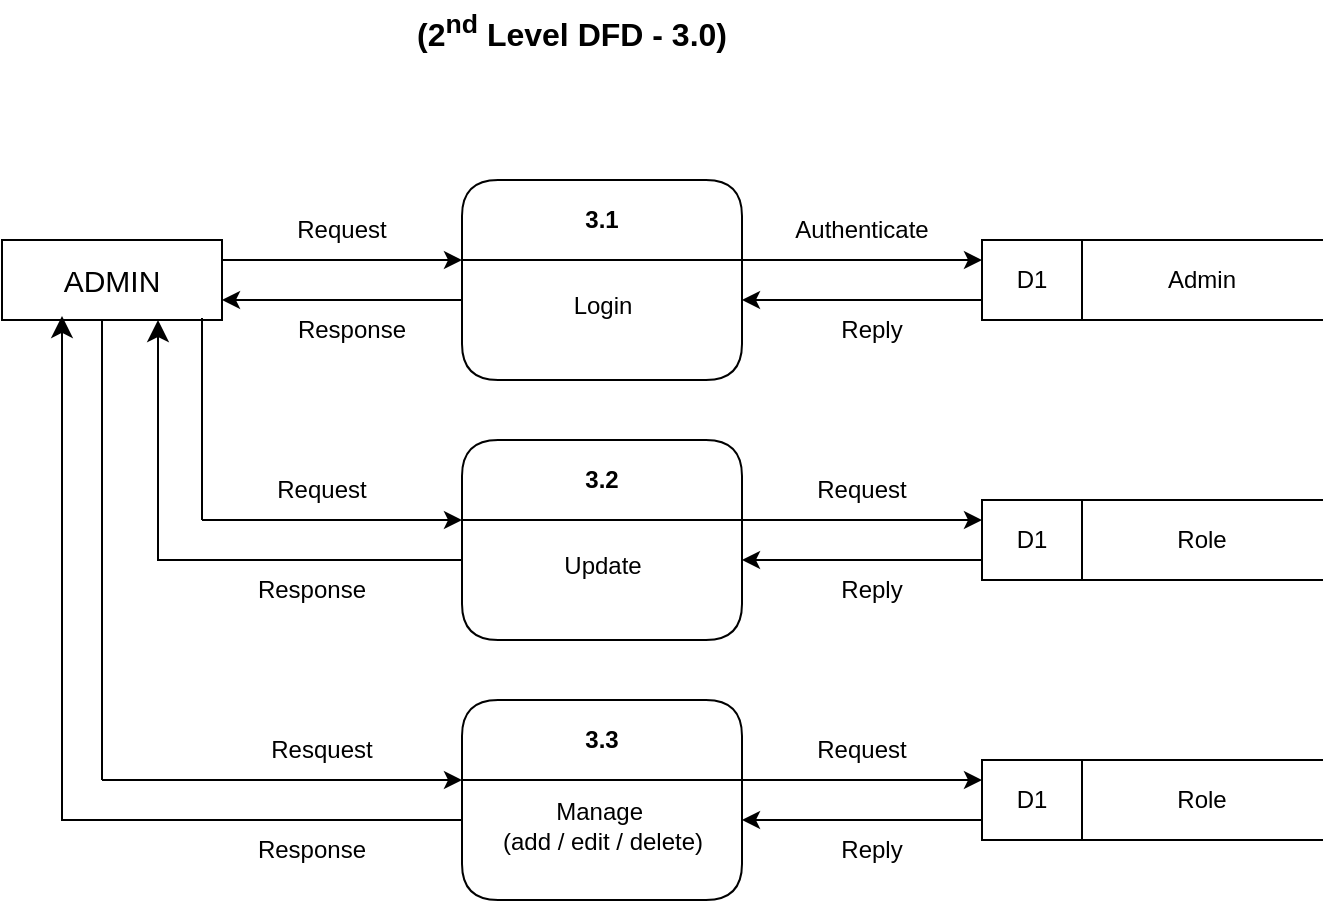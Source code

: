 <mxfile version="24.3.1" type="github">
  <diagram name="Page-1" id="gWfjFC37iMFcPrrwXP4c">
    <mxGraphModel dx="1259" dy="686" grid="1" gridSize="10" guides="1" tooltips="1" connect="1" arrows="1" fold="1" page="1" pageScale="1" pageWidth="850" pageHeight="1100" math="0" shadow="0">
      <root>
        <mxCell id="0" />
        <mxCell id="1" parent="0" />
        <mxCell id="qCoEIeBvlTeJh-J5-XWx-1" value="Admin" style="shape=partialRectangle;whiteSpace=wrap;html=1;left=0;right=0;fillColor=none;" vertex="1" parent="1">
          <mxGeometry x="630" y="130" width="120" height="40" as="geometry" />
        </mxCell>
        <mxCell id="qCoEIeBvlTeJh-J5-XWx-2" value="D1" style="rounded=0;whiteSpace=wrap;html=1;" vertex="1" parent="1">
          <mxGeometry x="580" y="130" width="50" height="40" as="geometry" />
        </mxCell>
        <mxCell id="qCoEIeBvlTeJh-J5-XWx-3" value="3.1" style="swimlane;whiteSpace=wrap;html=1;rounded=1;startSize=40;" vertex="1" parent="1">
          <mxGeometry x="320" y="100" width="140" height="100" as="geometry" />
        </mxCell>
        <mxCell id="qCoEIeBvlTeJh-J5-XWx-4" value="Login" style="text;html=1;align=center;verticalAlign=middle;resizable=0;points=[];autosize=1;strokeColor=none;fillColor=none;" vertex="1" parent="1">
          <mxGeometry x="365" y="148" width="50" height="30" as="geometry" />
        </mxCell>
        <mxCell id="qCoEIeBvlTeJh-J5-XWx-5" value="" style="endArrow=classic;html=1;rounded=0;entryX=0;entryY=0.25;entryDx=0;entryDy=0;" edge="1" parent="1" target="qCoEIeBvlTeJh-J5-XWx-2">
          <mxGeometry width="50" height="50" relative="1" as="geometry">
            <mxPoint x="460" y="140" as="sourcePoint" />
            <mxPoint x="510" y="90" as="targetPoint" />
          </mxGeometry>
        </mxCell>
        <mxCell id="qCoEIeBvlTeJh-J5-XWx-6" value="&lt;font style=&quot;font-size: 15px;&quot;&gt;ADMIN&lt;/font&gt;" style="rounded=0;whiteSpace=wrap;html=1;" vertex="1" parent="1">
          <mxGeometry x="90" y="130" width="110" height="40" as="geometry" />
        </mxCell>
        <mxCell id="qCoEIeBvlTeJh-J5-XWx-7" value="" style="endArrow=classic;html=1;rounded=0;entryX=0;entryY=0.25;entryDx=0;entryDy=0;" edge="1" parent="1">
          <mxGeometry width="50" height="50" relative="1" as="geometry">
            <mxPoint x="200" y="140" as="sourcePoint" />
            <mxPoint x="320" y="140" as="targetPoint" />
          </mxGeometry>
        </mxCell>
        <mxCell id="qCoEIeBvlTeJh-J5-XWx-8" value="" style="endArrow=classic;html=1;rounded=0;" edge="1" parent="1">
          <mxGeometry width="50" height="50" relative="1" as="geometry">
            <mxPoint x="580" y="160" as="sourcePoint" />
            <mxPoint x="460" y="160" as="targetPoint" />
          </mxGeometry>
        </mxCell>
        <mxCell id="qCoEIeBvlTeJh-J5-XWx-9" value="" style="endArrow=classic;html=1;rounded=0;" edge="1" parent="1">
          <mxGeometry width="50" height="50" relative="1" as="geometry">
            <mxPoint x="320" y="160" as="sourcePoint" />
            <mxPoint x="200" y="160" as="targetPoint" />
          </mxGeometry>
        </mxCell>
        <mxCell id="qCoEIeBvlTeJh-J5-XWx-10" value="Request" style="text;html=1;align=center;verticalAlign=middle;whiteSpace=wrap;rounded=0;" vertex="1" parent="1">
          <mxGeometry x="230" y="110" width="60" height="30" as="geometry" />
        </mxCell>
        <mxCell id="qCoEIeBvlTeJh-J5-XWx-11" value="Authenticate" style="text;html=1;align=center;verticalAlign=middle;whiteSpace=wrap;rounded=0;" vertex="1" parent="1">
          <mxGeometry x="480" y="110" width="80" height="30" as="geometry" />
        </mxCell>
        <mxCell id="qCoEIeBvlTeJh-J5-XWx-12" value="Response" style="text;html=1;align=center;verticalAlign=middle;whiteSpace=wrap;rounded=0;" vertex="1" parent="1">
          <mxGeometry x="230" y="160" width="70" height="30" as="geometry" />
        </mxCell>
        <mxCell id="qCoEIeBvlTeJh-J5-XWx-13" value="Reply" style="text;html=1;align=center;verticalAlign=middle;whiteSpace=wrap;rounded=0;" vertex="1" parent="1">
          <mxGeometry x="490" y="160" width="70" height="30" as="geometry" />
        </mxCell>
        <mxCell id="qCoEIeBvlTeJh-J5-XWx-14" value="Role" style="shape=partialRectangle;whiteSpace=wrap;html=1;left=0;right=0;fillColor=none;" vertex="1" parent="1">
          <mxGeometry x="630" y="260" width="120" height="40" as="geometry" />
        </mxCell>
        <mxCell id="qCoEIeBvlTeJh-J5-XWx-15" value="D1" style="rounded=0;whiteSpace=wrap;html=1;" vertex="1" parent="1">
          <mxGeometry x="580" y="260" width="50" height="40" as="geometry" />
        </mxCell>
        <mxCell id="qCoEIeBvlTeJh-J5-XWx-16" value="3.2" style="swimlane;whiteSpace=wrap;html=1;rounded=1;startSize=40;" vertex="1" parent="1">
          <mxGeometry x="320" y="230" width="140" height="100" as="geometry" />
        </mxCell>
        <mxCell id="qCoEIeBvlTeJh-J5-XWx-17" value="Update" style="text;html=1;align=center;verticalAlign=middle;resizable=0;points=[];autosize=1;strokeColor=none;fillColor=none;" vertex="1" parent="1">
          <mxGeometry x="360" y="278" width="60" height="30" as="geometry" />
        </mxCell>
        <mxCell id="qCoEIeBvlTeJh-J5-XWx-18" value="" style="endArrow=classic;html=1;rounded=0;entryX=0;entryY=0.25;entryDx=0;entryDy=0;" edge="1" parent="1" target="qCoEIeBvlTeJh-J5-XWx-15">
          <mxGeometry width="50" height="50" relative="1" as="geometry">
            <mxPoint x="460" y="270" as="sourcePoint" />
            <mxPoint x="510" y="220" as="targetPoint" />
          </mxGeometry>
        </mxCell>
        <mxCell id="qCoEIeBvlTeJh-J5-XWx-19" value="" style="endArrow=classic;html=1;rounded=0;" edge="1" parent="1">
          <mxGeometry width="50" height="50" relative="1" as="geometry">
            <mxPoint x="580" y="290" as="sourcePoint" />
            <mxPoint x="460" y="290" as="targetPoint" />
          </mxGeometry>
        </mxCell>
        <mxCell id="qCoEIeBvlTeJh-J5-XWx-20" value="Request" style="text;html=1;align=center;verticalAlign=middle;whiteSpace=wrap;rounded=0;" vertex="1" parent="1">
          <mxGeometry x="480" y="240" width="80" height="30" as="geometry" />
        </mxCell>
        <mxCell id="qCoEIeBvlTeJh-J5-XWx-21" value="Reply" style="text;html=1;align=center;verticalAlign=middle;whiteSpace=wrap;rounded=0;" vertex="1" parent="1">
          <mxGeometry x="490" y="290" width="70" height="30" as="geometry" />
        </mxCell>
        <mxCell id="qCoEIeBvlTeJh-J5-XWx-22" value="Role" style="shape=partialRectangle;whiteSpace=wrap;html=1;left=0;right=0;fillColor=none;" vertex="1" parent="1">
          <mxGeometry x="630" y="390" width="120" height="40" as="geometry" />
        </mxCell>
        <mxCell id="qCoEIeBvlTeJh-J5-XWx-23" value="D1" style="rounded=0;whiteSpace=wrap;html=1;" vertex="1" parent="1">
          <mxGeometry x="580" y="390" width="50" height="40" as="geometry" />
        </mxCell>
        <mxCell id="qCoEIeBvlTeJh-J5-XWx-24" value="3.3" style="swimlane;whiteSpace=wrap;html=1;rounded=1;startSize=40;" vertex="1" parent="1">
          <mxGeometry x="320" y="360" width="140" height="100" as="geometry" />
        </mxCell>
        <mxCell id="qCoEIeBvlTeJh-J5-XWx-25" value="Manage&amp;nbsp;&lt;div&gt;(add / edit / delete)&lt;/div&gt;" style="text;html=1;align=center;verticalAlign=middle;resizable=0;points=[];autosize=1;strokeColor=none;fillColor=none;" vertex="1" parent="1">
          <mxGeometry x="330" y="403" width="120" height="40" as="geometry" />
        </mxCell>
        <mxCell id="qCoEIeBvlTeJh-J5-XWx-26" value="" style="endArrow=classic;html=1;rounded=0;entryX=0;entryY=0.25;entryDx=0;entryDy=0;" edge="1" parent="1" target="qCoEIeBvlTeJh-J5-XWx-23">
          <mxGeometry width="50" height="50" relative="1" as="geometry">
            <mxPoint x="460" y="400" as="sourcePoint" />
            <mxPoint x="510" y="350" as="targetPoint" />
          </mxGeometry>
        </mxCell>
        <mxCell id="qCoEIeBvlTeJh-J5-XWx-27" value="" style="endArrow=classic;html=1;rounded=0;" edge="1" parent="1">
          <mxGeometry width="50" height="50" relative="1" as="geometry">
            <mxPoint x="580" y="420" as="sourcePoint" />
            <mxPoint x="460" y="420" as="targetPoint" />
          </mxGeometry>
        </mxCell>
        <mxCell id="qCoEIeBvlTeJh-J5-XWx-28" value="Request" style="text;html=1;align=center;verticalAlign=middle;whiteSpace=wrap;rounded=0;" vertex="1" parent="1">
          <mxGeometry x="480" y="370" width="80" height="30" as="geometry" />
        </mxCell>
        <mxCell id="qCoEIeBvlTeJh-J5-XWx-29" value="Reply" style="text;html=1;align=center;verticalAlign=middle;whiteSpace=wrap;rounded=0;" vertex="1" parent="1">
          <mxGeometry x="490" y="420" width="70" height="30" as="geometry" />
        </mxCell>
        <mxCell id="qCoEIeBvlTeJh-J5-XWx-54" value="" style="edgeStyle=segmentEdgeStyle;endArrow=classic;html=1;curved=0;rounded=0;endSize=8;startSize=8;entryX=0.8;entryY=1;entryDx=0;entryDy=0;entryPerimeter=0;" edge="1" parent="1">
          <mxGeometry width="50" height="50" relative="1" as="geometry">
            <mxPoint x="320" y="290" as="sourcePoint" />
            <mxPoint x="168" y="170" as="targetPoint" />
          </mxGeometry>
        </mxCell>
        <mxCell id="qCoEIeBvlTeJh-J5-XWx-55" value="" style="endArrow=classic;html=1;rounded=0;" edge="1" parent="1">
          <mxGeometry width="50" height="50" relative="1" as="geometry">
            <mxPoint x="190" y="270" as="sourcePoint" />
            <mxPoint x="320" y="270" as="targetPoint" />
          </mxGeometry>
        </mxCell>
        <mxCell id="qCoEIeBvlTeJh-J5-XWx-56" value="" style="endArrow=none;html=1;rounded=0;" edge="1" parent="1">
          <mxGeometry width="50" height="50" relative="1" as="geometry">
            <mxPoint x="190" y="270" as="sourcePoint" />
            <mxPoint x="190" y="169" as="targetPoint" />
          </mxGeometry>
        </mxCell>
        <mxCell id="qCoEIeBvlTeJh-J5-XWx-57" value="Request" style="text;html=1;align=center;verticalAlign=middle;whiteSpace=wrap;rounded=0;" vertex="1" parent="1">
          <mxGeometry x="190" y="240" width="120" height="30" as="geometry" />
        </mxCell>
        <mxCell id="qCoEIeBvlTeJh-J5-XWx-58" value="Response" style="text;html=1;align=center;verticalAlign=middle;whiteSpace=wrap;rounded=0;" vertex="1" parent="1">
          <mxGeometry x="210" y="290" width="70" height="30" as="geometry" />
        </mxCell>
        <mxCell id="qCoEIeBvlTeJh-J5-XWx-59" value="" style="edgeStyle=segmentEdgeStyle;endArrow=classic;html=1;curved=0;rounded=0;endSize=8;startSize=8;entryX=0.8;entryY=1;entryDx=0;entryDy=0;entryPerimeter=0;" edge="1" parent="1">
          <mxGeometry width="50" height="50" relative="1" as="geometry">
            <mxPoint x="320" y="420" as="sourcePoint" />
            <mxPoint x="120" y="167.97" as="targetPoint" />
          </mxGeometry>
        </mxCell>
        <mxCell id="qCoEIeBvlTeJh-J5-XWx-60" value="" style="endArrow=classic;html=1;rounded=0;" edge="1" parent="1">
          <mxGeometry width="50" height="50" relative="1" as="geometry">
            <mxPoint x="140" y="400" as="sourcePoint" />
            <mxPoint x="320" y="400" as="targetPoint" />
          </mxGeometry>
        </mxCell>
        <mxCell id="qCoEIeBvlTeJh-J5-XWx-61" value="" style="endArrow=none;html=1;rounded=0;" edge="1" parent="1">
          <mxGeometry width="50" height="50" relative="1" as="geometry">
            <mxPoint x="140" y="400" as="sourcePoint" />
            <mxPoint x="140" y="170" as="targetPoint" />
          </mxGeometry>
        </mxCell>
        <mxCell id="qCoEIeBvlTeJh-J5-XWx-62" value="Resquest" style="text;html=1;align=center;verticalAlign=middle;whiteSpace=wrap;rounded=0;" vertex="1" parent="1">
          <mxGeometry x="190" y="370" width="120" height="30" as="geometry" />
        </mxCell>
        <mxCell id="qCoEIeBvlTeJh-J5-XWx-63" value="Response" style="text;html=1;align=center;verticalAlign=middle;whiteSpace=wrap;rounded=0;" vertex="1" parent="1">
          <mxGeometry x="210" y="420" width="70" height="30" as="geometry" />
        </mxCell>
        <mxCell id="qCoEIeBvlTeJh-J5-XWx-80" value="&lt;font style=&quot;font-size: 16px;&quot;&gt;&lt;b&gt;(2&lt;sup&gt;nd&lt;/sup&gt; Level DFD - 3.0)&lt;/b&gt;&lt;/font&gt;" style="text;html=1;align=center;verticalAlign=middle;whiteSpace=wrap;rounded=0;" vertex="1" parent="1">
          <mxGeometry x="260" y="10" width="230" height="30" as="geometry" />
        </mxCell>
      </root>
    </mxGraphModel>
  </diagram>
</mxfile>

